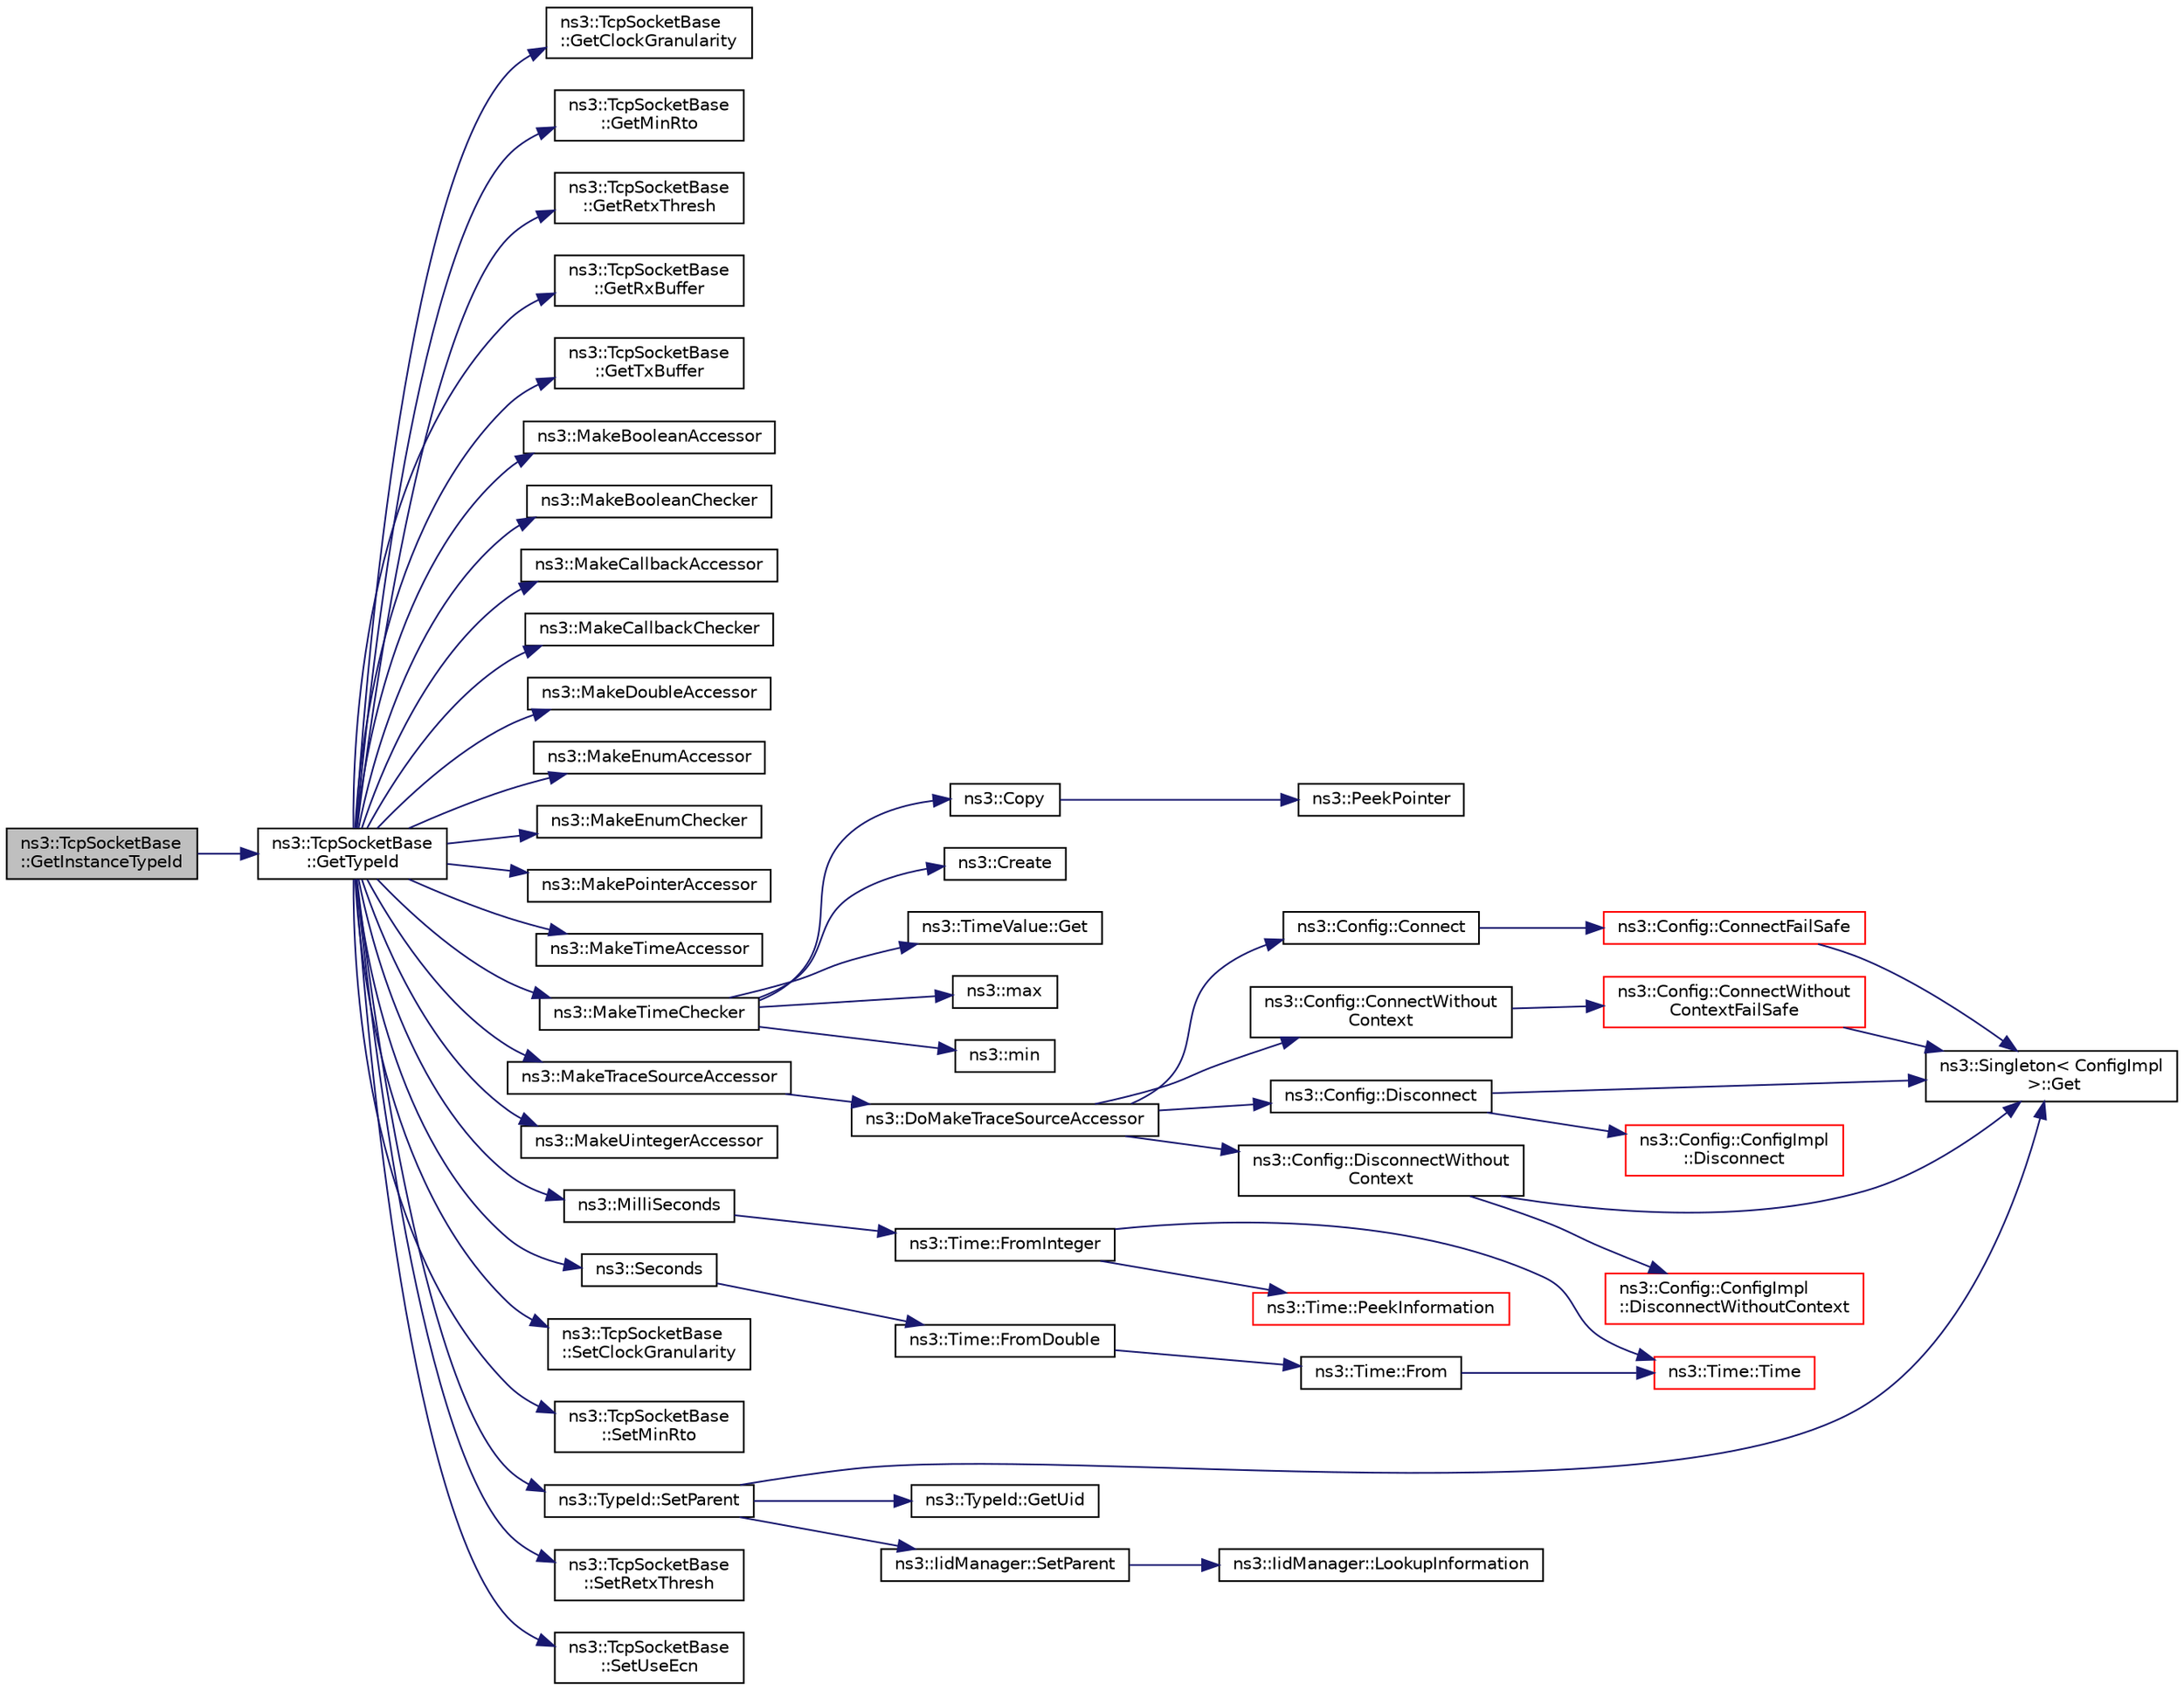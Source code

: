 digraph "ns3::TcpSocketBase::GetInstanceTypeId"
{
 // LATEX_PDF_SIZE
  edge [fontname="Helvetica",fontsize="10",labelfontname="Helvetica",labelfontsize="10"];
  node [fontname="Helvetica",fontsize="10",shape=record];
  rankdir="LR";
  Node1 [label="ns3::TcpSocketBase\l::GetInstanceTypeId",height=0.2,width=0.4,color="black", fillcolor="grey75", style="filled", fontcolor="black",tooltip="Get the instance TypeId."];
  Node1 -> Node2 [color="midnightblue",fontsize="10",style="solid",fontname="Helvetica"];
  Node2 [label="ns3::TcpSocketBase\l::GetTypeId",height=0.2,width=0.4,color="black", fillcolor="white", style="filled",URL="$classns3_1_1_tcp_socket_base.html#a7aa3d6dfe929e6b61ead2217bc5a646a",tooltip="Get the type ID."];
  Node2 -> Node3 [color="midnightblue",fontsize="10",style="solid",fontname="Helvetica"];
  Node3 [label="ns3::TcpSocketBase\l::GetClockGranularity",height=0.2,width=0.4,color="black", fillcolor="white", style="filled",URL="$classns3_1_1_tcp_socket_base.html#ae13770c894d7e9a99c9ead4510291caa",tooltip="Get the Clock Granularity (used in RTO calcs)."];
  Node2 -> Node4 [color="midnightblue",fontsize="10",style="solid",fontname="Helvetica"];
  Node4 [label="ns3::TcpSocketBase\l::GetMinRto",height=0.2,width=0.4,color="black", fillcolor="white", style="filled",URL="$classns3_1_1_tcp_socket_base.html#afe5117d6bb423f2eea9810c1fb33c532",tooltip="Get the Minimum RTO."];
  Node2 -> Node5 [color="midnightblue",fontsize="10",style="solid",fontname="Helvetica"];
  Node5 [label="ns3::TcpSocketBase\l::GetRetxThresh",height=0.2,width=0.4,color="black", fillcolor="white", style="filled",URL="$classns3_1_1_tcp_socket_base.html#ac1556fca4cf2c4428f1984373256615f",tooltip="Get the retransmission threshold (dup ack threshold for a fast retransmit)"];
  Node2 -> Node6 [color="midnightblue",fontsize="10",style="solid",fontname="Helvetica"];
  Node6 [label="ns3::TcpSocketBase\l::GetRxBuffer",height=0.2,width=0.4,color="black", fillcolor="white", style="filled",URL="$classns3_1_1_tcp_socket_base.html#af2274e6372b0ee9330f75c2491c5aefc",tooltip="Get a pointer to the Rx buffer."];
  Node2 -> Node7 [color="midnightblue",fontsize="10",style="solid",fontname="Helvetica"];
  Node7 [label="ns3::TcpSocketBase\l::GetTxBuffer",height=0.2,width=0.4,color="black", fillcolor="white", style="filled",URL="$classns3_1_1_tcp_socket_base.html#a061ef3630cbb6be1df1c977dff5e69fe",tooltip="Get a pointer to the Tx buffer."];
  Node2 -> Node8 [color="midnightblue",fontsize="10",style="solid",fontname="Helvetica"];
  Node8 [label="ns3::MakeBooleanAccessor",height=0.2,width=0.4,color="black", fillcolor="white", style="filled",URL="$group__attribute___boolean.html#ga96f46e6b949abfa2cb801d5d33d8bcc7",tooltip="Create an AttributeAccessor for a class data member, or a lone class get functor or set method."];
  Node2 -> Node9 [color="midnightblue",fontsize="10",style="solid",fontname="Helvetica"];
  Node9 [label="ns3::MakeBooleanChecker",height=0.2,width=0.4,color="black", fillcolor="white", style="filled",URL="$group__attribute___boolean.html#ga0be9dca06b271bca59b2c135178e1c10",tooltip=" "];
  Node2 -> Node10 [color="midnightblue",fontsize="10",style="solid",fontname="Helvetica"];
  Node10 [label="ns3::MakeCallbackAccessor",height=0.2,width=0.4,color="black", fillcolor="white", style="filled",URL="$group__attribute___callback.html#ga7a3a5d6a7550121015f6e1741fafe939",tooltip="Create an AttributeAccessor for a class data member, or a lone class get functor or set method."];
  Node2 -> Node11 [color="midnightblue",fontsize="10",style="solid",fontname="Helvetica"];
  Node11 [label="ns3::MakeCallbackChecker",height=0.2,width=0.4,color="black", fillcolor="white", style="filled",URL="$group__attribute___callback.html#gaecc7533f158d614c1f310da41721a444",tooltip=" "];
  Node2 -> Node12 [color="midnightblue",fontsize="10",style="solid",fontname="Helvetica"];
  Node12 [label="ns3::MakeDoubleAccessor",height=0.2,width=0.4,color="black", fillcolor="white", style="filled",URL="$group__attribute___double.html#gaef08ccdef7ff644dc39aa7b24a2f740f",tooltip="Create an AttributeAccessor for a class data member, or a lone class get functor or set method."];
  Node2 -> Node13 [color="midnightblue",fontsize="10",style="solid",fontname="Helvetica"];
  Node13 [label="ns3::MakeEnumAccessor",height=0.2,width=0.4,color="black", fillcolor="white", style="filled",URL="$group__attribute___enum.html#gafb1266e2079bcee99714aa9575b9270d",tooltip="Create an AttributeAccessor for a class data member, or a lone class get functor or set method."];
  Node2 -> Node14 [color="midnightblue",fontsize="10",style="solid",fontname="Helvetica"];
  Node14 [label="ns3::MakeEnumChecker",height=0.2,width=0.4,color="black", fillcolor="white", style="filled",URL="$namespacens3.html#a657c5b8b26adf9b07deb4701d5e27169",tooltip="Make an EnumChecker pre-configured with a set of allowed values by name."];
  Node2 -> Node15 [color="midnightblue",fontsize="10",style="solid",fontname="Helvetica"];
  Node15 [label="ns3::MakePointerAccessor",height=0.2,width=0.4,color="black", fillcolor="white", style="filled",URL="$group__attribute___pointer.html#ga78da89439a8813ee28fb5311bcbb38ca",tooltip="Create an AttributeAccessor for a class data member, or a lone class get functor or set method."];
  Node2 -> Node16 [color="midnightblue",fontsize="10",style="solid",fontname="Helvetica"];
  Node16 [label="ns3::MakeTimeAccessor",height=0.2,width=0.4,color="black", fillcolor="white", style="filled",URL="$group__attribute___time.html#gae70abc8a43ea1080c89a0fb56eed2993",tooltip="Create an AttributeAccessor for a class data member, or a lone class get functor or set method."];
  Node2 -> Node17 [color="midnightblue",fontsize="10",style="solid",fontname="Helvetica"];
  Node17 [label="ns3::MakeTimeChecker",height=0.2,width=0.4,color="black", fillcolor="white", style="filled",URL="$namespacens3.html#a7032965bd4afa578691d88c09e4481c1",tooltip="Helper to make a Time checker with bounded range."];
  Node17 -> Node18 [color="midnightblue",fontsize="10",style="solid",fontname="Helvetica"];
  Node18 [label="ns3::Copy",height=0.2,width=0.4,color="black", fillcolor="white", style="filled",URL="$namespacens3.html#a952d99f6d759fee74dda19f308451bc1",tooltip="Return a deep copy of a Ptr."];
  Node18 -> Node19 [color="midnightblue",fontsize="10",style="solid",fontname="Helvetica"];
  Node19 [label="ns3::PeekPointer",height=0.2,width=0.4,color="black", fillcolor="white", style="filled",URL="$namespacens3.html#af2a7557fe9afdd98d8f6f8f6e412cf5a",tooltip=" "];
  Node17 -> Node20 [color="midnightblue",fontsize="10",style="solid",fontname="Helvetica"];
  Node20 [label="ns3::Create",height=0.2,width=0.4,color="black", fillcolor="white", style="filled",URL="$group__ptr.html#ga086d8d4a76485a155f0408b85dcebede",tooltip="Create class instances by constructors with varying numbers of arguments and return them by Ptr."];
  Node17 -> Node21 [color="midnightblue",fontsize="10",style="solid",fontname="Helvetica"];
  Node21 [label="ns3::TimeValue::Get",height=0.2,width=0.4,color="black", fillcolor="white", style="filled",URL="$classns3_1_1_time_value.html#adf5a08f0eb31965373473d3776c8be98",tooltip=" "];
  Node17 -> Node22 [color="midnightblue",fontsize="10",style="solid",fontname="Helvetica"];
  Node22 [label="ns3::max",height=0.2,width=0.4,color="black", fillcolor="white", style="filled",URL="$namespacens3.html#a548291fa9e4e7d6a57814dfcbbebce9b",tooltip=" "];
  Node17 -> Node23 [color="midnightblue",fontsize="10",style="solid",fontname="Helvetica"];
  Node23 [label="ns3::min",height=0.2,width=0.4,color="black", fillcolor="white", style="filled",URL="$namespacens3.html#a66840605409c3caeff0d2a728b68dc6d",tooltip=" "];
  Node2 -> Node24 [color="midnightblue",fontsize="10",style="solid",fontname="Helvetica"];
  Node24 [label="ns3::MakeTraceSourceAccessor",height=0.2,width=0.4,color="black", fillcolor="white", style="filled",URL="$group__tracing.html#gab21a770b9855af4e8f69f7531ea4a6b0",tooltip="Create a TraceSourceAccessor which will control access to the underlying trace source."];
  Node24 -> Node25 [color="midnightblue",fontsize="10",style="solid",fontname="Helvetica"];
  Node25 [label="ns3::DoMakeTraceSourceAccessor",height=0.2,width=0.4,color="black", fillcolor="white", style="filled",URL="$group__tracing.html#ga58e9c4db480094cef0bb8d87118146e5",tooltip="MakeTraceSourceAccessor() implementation."];
  Node25 -> Node26 [color="midnightblue",fontsize="10",style="solid",fontname="Helvetica"];
  Node26 [label="ns3::Config::Connect",height=0.2,width=0.4,color="black", fillcolor="white", style="filled",URL="$group__config.html#ga4014f151241cd0939b6cb64409605736",tooltip=" "];
  Node26 -> Node27 [color="midnightblue",fontsize="10",style="solid",fontname="Helvetica"];
  Node27 [label="ns3::Config::ConnectFailSafe",height=0.2,width=0.4,color="red", fillcolor="white", style="filled",URL="$namespacens3_1_1_config.html#aad60d6903a15881b81e982ad5312114a",tooltip="This function will attempt to find all trace sources which match the input path and will then connect..."];
  Node27 -> Node32 [color="midnightblue",fontsize="10",style="solid",fontname="Helvetica"];
  Node32 [label="ns3::Singleton\< ConfigImpl\l \>::Get",height=0.2,width=0.4,color="black", fillcolor="white", style="filled",URL="$classns3_1_1_singleton.html#a80a2cd3c25a27ea72add7a9f7a141ffa",tooltip="Get a pointer to the singleton instance."];
  Node25 -> Node33 [color="midnightblue",fontsize="10",style="solid",fontname="Helvetica"];
  Node33 [label="ns3::Config::ConnectWithout\lContext",height=0.2,width=0.4,color="black", fillcolor="white", style="filled",URL="$group__config.html#gaa2f896aa7021f95fffabc80b2ec22e08",tooltip=" "];
  Node33 -> Node34 [color="midnightblue",fontsize="10",style="solid",fontname="Helvetica"];
  Node34 [label="ns3::Config::ConnectWithout\lContextFailSafe",height=0.2,width=0.4,color="red", fillcolor="white", style="filled",URL="$namespacens3_1_1_config.html#afe7da9182a8f57ffe79c2bd0e434af50",tooltip="This function will attempt to find all trace sources which match the input path and will then connect..."];
  Node34 -> Node32 [color="midnightblue",fontsize="10",style="solid",fontname="Helvetica"];
  Node25 -> Node42 [color="midnightblue",fontsize="10",style="solid",fontname="Helvetica"];
  Node42 [label="ns3::Config::Disconnect",height=0.2,width=0.4,color="black", fillcolor="white", style="filled",URL="$group__config.html#ga33e975bd2ed84e3353b2a3356d90fc1d",tooltip=" "];
  Node42 -> Node43 [color="midnightblue",fontsize="10",style="solid",fontname="Helvetica"];
  Node43 [label="ns3::Config::ConfigImpl\l::Disconnect",height=0.2,width=0.4,color="red", fillcolor="white", style="filled",URL="$classns3_1_1_config_1_1_config_impl.html#abd6c7a990f229c871f8ea486d7175ead",tooltip=" "];
  Node42 -> Node32 [color="midnightblue",fontsize="10",style="solid",fontname="Helvetica"];
  Node25 -> Node46 [color="midnightblue",fontsize="10",style="solid",fontname="Helvetica"];
  Node46 [label="ns3::Config::DisconnectWithout\lContext",height=0.2,width=0.4,color="black", fillcolor="white", style="filled",URL="$group__config.html#ga9979e293cae542020fada4824d0b3702",tooltip=" "];
  Node46 -> Node47 [color="midnightblue",fontsize="10",style="solid",fontname="Helvetica"];
  Node47 [label="ns3::Config::ConfigImpl\l::DisconnectWithoutContext",height=0.2,width=0.4,color="red", fillcolor="white", style="filled",URL="$classns3_1_1_config_1_1_config_impl.html#a025bd78733149bce2e9f41ddcf9afe36",tooltip=" "];
  Node46 -> Node32 [color="midnightblue",fontsize="10",style="solid",fontname="Helvetica"];
  Node2 -> Node50 [color="midnightblue",fontsize="10",style="solid",fontname="Helvetica"];
  Node50 [label="ns3::MakeUintegerAccessor",height=0.2,width=0.4,color="black", fillcolor="white", style="filled",URL="$group__attribute___uinteger.html#gab877334ef73a924b42b65179d87d7244",tooltip="Create an AttributeAccessor for a class data member, or a lone class get functor or set method."];
  Node2 -> Node51 [color="midnightblue",fontsize="10",style="solid",fontname="Helvetica"];
  Node51 [label="ns3::MilliSeconds",height=0.2,width=0.4,color="black", fillcolor="white", style="filled",URL="$group__timecivil.html#gaf26127cf4571146b83a92ee18679c7a9",tooltip="Construct a Time in the indicated unit."];
  Node51 -> Node52 [color="midnightblue",fontsize="10",style="solid",fontname="Helvetica"];
  Node52 [label="ns3::Time::FromInteger",height=0.2,width=0.4,color="black", fillcolor="white", style="filled",URL="$classns3_1_1_time.html#a3e742c67b2764e75ff95f9b754d43fe9",tooltip="Create a Time equal to value in unit unit."];
  Node52 -> Node53 [color="midnightblue",fontsize="10",style="solid",fontname="Helvetica"];
  Node53 [label="ns3::Time::Time",height=0.2,width=0.4,color="red", fillcolor="white", style="filled",URL="$classns3_1_1_time.html#a8a39dc1b8cbbd7fe6d940e492d1b925e",tooltip="Default constructor, with value 0."];
  Node52 -> Node56 [color="midnightblue",fontsize="10",style="solid",fontname="Helvetica"];
  Node56 [label="ns3::Time::PeekInformation",height=0.2,width=0.4,color="red", fillcolor="white", style="filled",URL="$classns3_1_1_time.html#a0b023c55c20582aa7c1781aacf128034",tooltip="Get the Information record for timeUnit for the current Resolution."];
  Node2 -> Node61 [color="midnightblue",fontsize="10",style="solid",fontname="Helvetica"];
  Node61 [label="ns3::Seconds",height=0.2,width=0.4,color="black", fillcolor="white", style="filled",URL="$group__timecivil.html#ga33c34b816f8ff6628e33d5c8e9713b9e",tooltip="Construct a Time in the indicated unit."];
  Node61 -> Node59 [color="midnightblue",fontsize="10",style="solid",fontname="Helvetica"];
  Node59 [label="ns3::Time::FromDouble",height=0.2,width=0.4,color="black", fillcolor="white", style="filled",URL="$classns3_1_1_time.html#a60e845f4a74e62495b86356afe604cb4",tooltip="Create a Time equal to value in unit unit."];
  Node59 -> Node60 [color="midnightblue",fontsize="10",style="solid",fontname="Helvetica"];
  Node60 [label="ns3::Time::From",height=0.2,width=0.4,color="black", fillcolor="white", style="filled",URL="$classns3_1_1_time.html#a34e4acc13d0e08cc8cb9cd3b838b9baf",tooltip="Create a Time in the current unit."];
  Node60 -> Node53 [color="midnightblue",fontsize="10",style="solid",fontname="Helvetica"];
  Node2 -> Node62 [color="midnightblue",fontsize="10",style="solid",fontname="Helvetica"];
  Node62 [label="ns3::TcpSocketBase\l::SetClockGranularity",height=0.2,width=0.4,color="black", fillcolor="white", style="filled",URL="$classns3_1_1_tcp_socket_base.html#a9164b842ec64a11e42f5b5e87cb2cecc",tooltip="Sets the Clock Granularity (used in RTO calcs)."];
  Node2 -> Node63 [color="midnightblue",fontsize="10",style="solid",fontname="Helvetica"];
  Node63 [label="ns3::TcpSocketBase\l::SetMinRto",height=0.2,width=0.4,color="black", fillcolor="white", style="filled",URL="$classns3_1_1_tcp_socket_base.html#af99b7fe3341051dead8b4e26a5b2c12b",tooltip="Sets the Minimum RTO."];
  Node2 -> Node64 [color="midnightblue",fontsize="10",style="solid",fontname="Helvetica"];
  Node64 [label="ns3::TypeId::SetParent",height=0.2,width=0.4,color="black", fillcolor="white", style="filled",URL="$classns3_1_1_type_id.html#abaaca67ab7d2471067e7c275df0f7309",tooltip="Set the parent TypeId."];
  Node64 -> Node32 [color="midnightblue",fontsize="10",style="solid",fontname="Helvetica"];
  Node64 -> Node65 [color="midnightblue",fontsize="10",style="solid",fontname="Helvetica"];
  Node65 [label="ns3::TypeId::GetUid",height=0.2,width=0.4,color="black", fillcolor="white", style="filled",URL="$classns3_1_1_type_id.html#a429535085325d6f926724771446d9047",tooltip="Get the internal id of this TypeId."];
  Node64 -> Node66 [color="midnightblue",fontsize="10",style="solid",fontname="Helvetica"];
  Node66 [label="ns3::IidManager::SetParent",height=0.2,width=0.4,color="black", fillcolor="white", style="filled",URL="$classns3_1_1_iid_manager.html#a4042931260554c907699367b6811426f",tooltip="Set the parent of a type id."];
  Node66 -> Node67 [color="midnightblue",fontsize="10",style="solid",fontname="Helvetica"];
  Node67 [label="ns3::IidManager::LookupInformation",height=0.2,width=0.4,color="black", fillcolor="white", style="filled",URL="$classns3_1_1_iid_manager.html#a84af06b798b21fa700469a3ac5f65f3f",tooltip="Retrieve the information record for a type."];
  Node2 -> Node68 [color="midnightblue",fontsize="10",style="solid",fontname="Helvetica"];
  Node68 [label="ns3::TcpSocketBase\l::SetRetxThresh",height=0.2,width=0.4,color="black", fillcolor="white", style="filled",URL="$classns3_1_1_tcp_socket_base.html#a4d330516a707bb49bafcd9f539584b1a",tooltip="Set the retransmission threshold (dup ack threshold for a fast retransmit)"];
  Node2 -> Node69 [color="midnightblue",fontsize="10",style="solid",fontname="Helvetica"];
  Node69 [label="ns3::TcpSocketBase\l::SetUseEcn",height=0.2,width=0.4,color="black", fillcolor="white", style="filled",URL="$classns3_1_1_tcp_socket_base.html#ada9f98f57c8f47f6a3edc06bd2d314a4",tooltip="Set ECN mode of use on the socket."];
}

